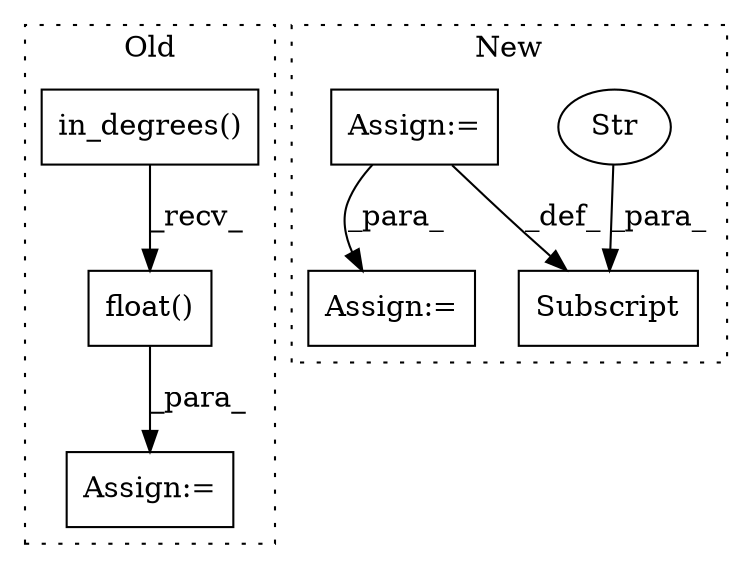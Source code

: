digraph G {
subgraph cluster0 {
1 [label="in_degrees()" a="75" s="2308" l="14" shape="box"];
4 [label="float()" a="75" s="2308" l="22" shape="box"];
6 [label="Assign:=" a="68" s="2305" l="3" shape="box"];
label = "Old";
style="dotted";
}
subgraph cluster1 {
2 [label="Subscript" a="63" s="1724,0" l="16,0" shape="box"];
3 [label="Str" a="66" s="1732" l="7" shape="ellipse"];
5 [label="Assign:=" a="68" s="1759" l="3" shape="box"];
7 [label="Assign:=" a="68" s="1939" l="3" shape="box"];
label = "New";
style="dotted";
}
1 -> 4 [label="_recv_"];
3 -> 2 [label="_para_"];
4 -> 6 [label="_para_"];
5 -> 7 [label="_para_"];
5 -> 2 [label="_def_"];
}
